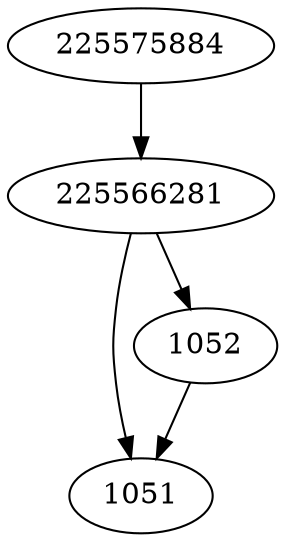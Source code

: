 strict digraph  {
225566281;
1051;
225575884;
1052;
225566281 -> 1051;
225566281 -> 1052;
225575884 -> 225566281;
1052 -> 1051;
}
